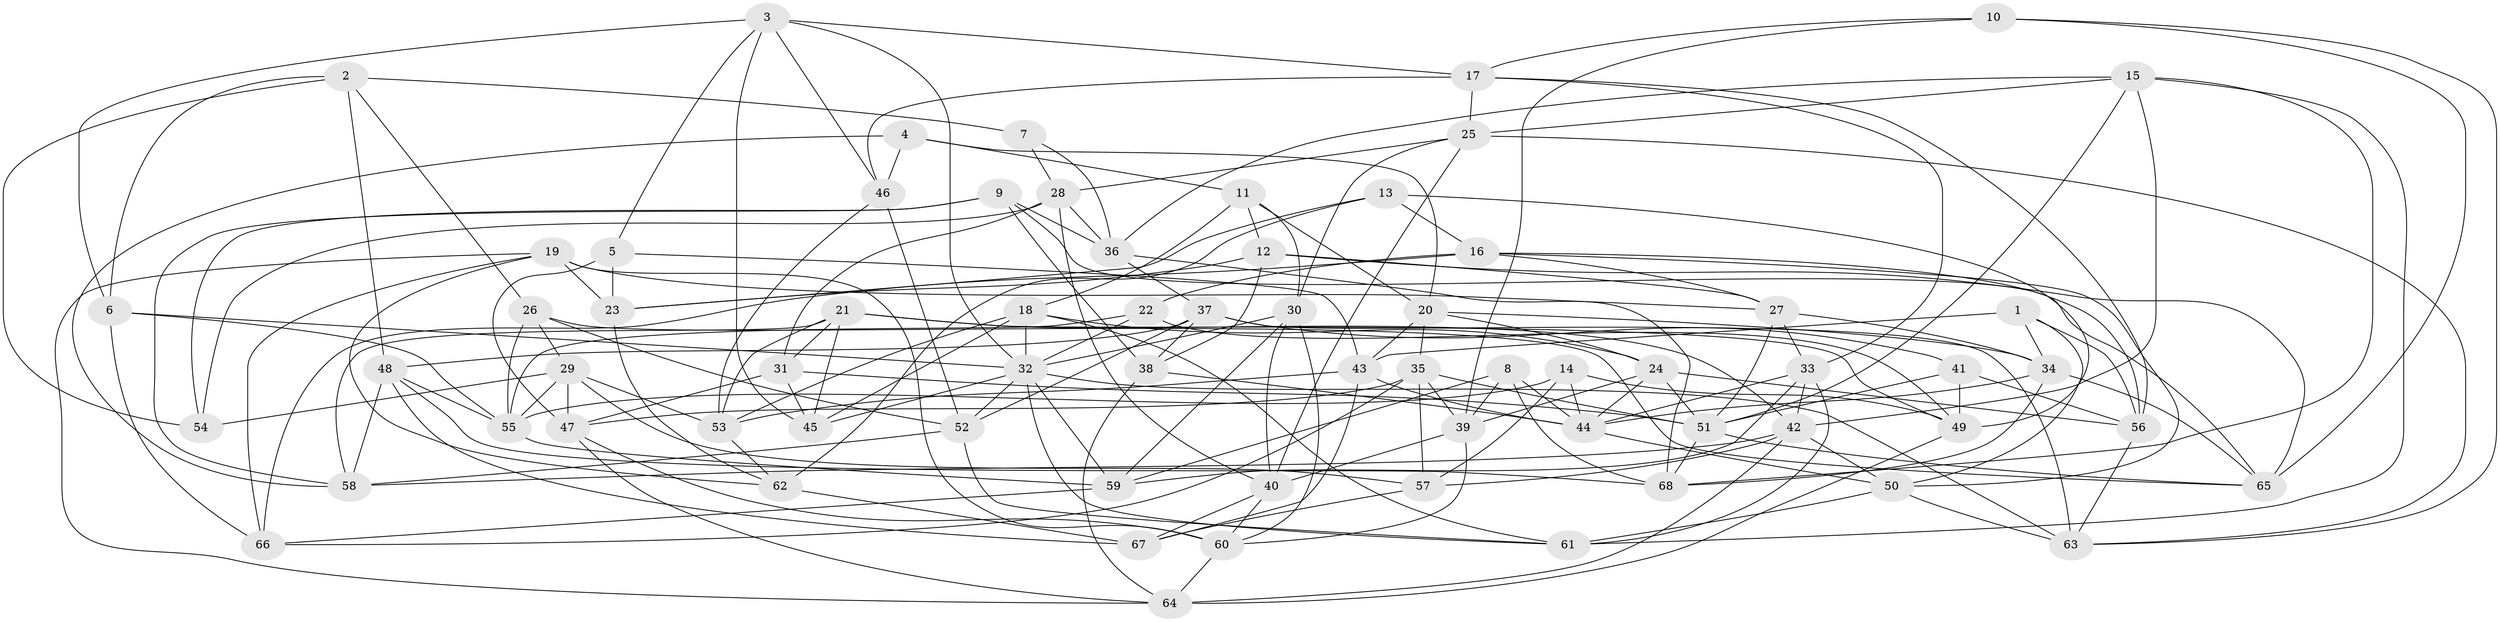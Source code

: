// original degree distribution, {4: 1.0}
// Generated by graph-tools (version 1.1) at 2025/38/03/04/25 23:38:07]
// undirected, 68 vertices, 190 edges
graph export_dot {
  node [color=gray90,style=filled];
  1;
  2;
  3;
  4;
  5;
  6;
  7;
  8;
  9;
  10;
  11;
  12;
  13;
  14;
  15;
  16;
  17;
  18;
  19;
  20;
  21;
  22;
  23;
  24;
  25;
  26;
  27;
  28;
  29;
  30;
  31;
  32;
  33;
  34;
  35;
  36;
  37;
  38;
  39;
  40;
  41;
  42;
  43;
  44;
  45;
  46;
  47;
  48;
  49;
  50;
  51;
  52;
  53;
  54;
  55;
  56;
  57;
  58;
  59;
  60;
  61;
  62;
  63;
  64;
  65;
  66;
  67;
  68;
  1 -- 34 [weight=1.0];
  1 -- 43 [weight=1.0];
  1 -- 50 [weight=1.0];
  1 -- 56 [weight=1.0];
  2 -- 6 [weight=1.0];
  2 -- 7 [weight=2.0];
  2 -- 26 [weight=1.0];
  2 -- 48 [weight=1.0];
  2 -- 54 [weight=1.0];
  3 -- 5 [weight=1.0];
  3 -- 6 [weight=1.0];
  3 -- 17 [weight=1.0];
  3 -- 32 [weight=1.0];
  3 -- 45 [weight=1.0];
  3 -- 46 [weight=1.0];
  4 -- 11 [weight=2.0];
  4 -- 20 [weight=1.0];
  4 -- 46 [weight=2.0];
  4 -- 58 [weight=1.0];
  5 -- 23 [weight=1.0];
  5 -- 43 [weight=1.0];
  5 -- 47 [weight=1.0];
  6 -- 32 [weight=1.0];
  6 -- 55 [weight=1.0];
  6 -- 66 [weight=2.0];
  7 -- 28 [weight=1.0];
  7 -- 36 [weight=1.0];
  8 -- 39 [weight=1.0];
  8 -- 44 [weight=1.0];
  8 -- 59 [weight=1.0];
  8 -- 68 [weight=1.0];
  9 -- 36 [weight=1.0];
  9 -- 38 [weight=2.0];
  9 -- 54 [weight=1.0];
  9 -- 58 [weight=1.0];
  9 -- 65 [weight=1.0];
  10 -- 17 [weight=1.0];
  10 -- 39 [weight=1.0];
  10 -- 63 [weight=1.0];
  10 -- 65 [weight=1.0];
  11 -- 12 [weight=1.0];
  11 -- 18 [weight=1.0];
  11 -- 20 [weight=1.0];
  11 -- 30 [weight=1.0];
  12 -- 23 [weight=2.0];
  12 -- 27 [weight=1.0];
  12 -- 38 [weight=1.0];
  12 -- 65 [weight=1.0];
  13 -- 16 [weight=1.0];
  13 -- 23 [weight=1.0];
  13 -- 49 [weight=1.0];
  13 -- 62 [weight=1.0];
  14 -- 44 [weight=1.0];
  14 -- 49 [weight=1.0];
  14 -- 55 [weight=1.0];
  14 -- 57 [weight=1.0];
  15 -- 25 [weight=1.0];
  15 -- 36 [weight=1.0];
  15 -- 42 [weight=1.0];
  15 -- 51 [weight=1.0];
  15 -- 61 [weight=1.0];
  15 -- 68 [weight=1.0];
  16 -- 22 [weight=1.0];
  16 -- 27 [weight=1.0];
  16 -- 50 [weight=1.0];
  16 -- 56 [weight=1.0];
  16 -- 66 [weight=1.0];
  17 -- 25 [weight=1.0];
  17 -- 33 [weight=1.0];
  17 -- 46 [weight=1.0];
  17 -- 56 [weight=1.0];
  18 -- 24 [weight=1.0];
  18 -- 32 [weight=1.0];
  18 -- 45 [weight=1.0];
  18 -- 53 [weight=1.0];
  18 -- 61 [weight=1.0];
  19 -- 23 [weight=1.0];
  19 -- 27 [weight=1.0];
  19 -- 60 [weight=1.0];
  19 -- 62 [weight=1.0];
  19 -- 64 [weight=1.0];
  19 -- 66 [weight=1.0];
  20 -- 24 [weight=1.0];
  20 -- 34 [weight=1.0];
  20 -- 35 [weight=1.0];
  20 -- 43 [weight=1.0];
  21 -- 31 [weight=1.0];
  21 -- 42 [weight=1.0];
  21 -- 45 [weight=1.0];
  21 -- 49 [weight=1.0];
  21 -- 53 [weight=1.0];
  21 -- 58 [weight=1.0];
  22 -- 32 [weight=1.0];
  22 -- 49 [weight=1.0];
  22 -- 55 [weight=1.0];
  23 -- 62 [weight=1.0];
  24 -- 39 [weight=1.0];
  24 -- 44 [weight=1.0];
  24 -- 51 [weight=1.0];
  24 -- 56 [weight=1.0];
  25 -- 28 [weight=1.0];
  25 -- 30 [weight=1.0];
  25 -- 40 [weight=1.0];
  25 -- 63 [weight=1.0];
  26 -- 29 [weight=1.0];
  26 -- 52 [weight=1.0];
  26 -- 55 [weight=2.0];
  26 -- 65 [weight=1.0];
  27 -- 33 [weight=1.0];
  27 -- 34 [weight=1.0];
  27 -- 51 [weight=1.0];
  28 -- 31 [weight=1.0];
  28 -- 36 [weight=1.0];
  28 -- 40 [weight=1.0];
  28 -- 54 [weight=1.0];
  29 -- 47 [weight=1.0];
  29 -- 53 [weight=1.0];
  29 -- 54 [weight=1.0];
  29 -- 55 [weight=1.0];
  29 -- 57 [weight=1.0];
  30 -- 32 [weight=1.0];
  30 -- 40 [weight=1.0];
  30 -- 59 [weight=1.0];
  30 -- 60 [weight=1.0];
  31 -- 45 [weight=2.0];
  31 -- 47 [weight=1.0];
  31 -- 51 [weight=1.0];
  32 -- 45 [weight=1.0];
  32 -- 52 [weight=1.0];
  32 -- 59 [weight=1.0];
  32 -- 61 [weight=1.0];
  32 -- 63 [weight=1.0];
  33 -- 42 [weight=1.0];
  33 -- 44 [weight=1.0];
  33 -- 59 [weight=1.0];
  33 -- 61 [weight=1.0];
  34 -- 44 [weight=1.0];
  34 -- 65 [weight=1.0];
  34 -- 68 [weight=1.0];
  35 -- 39 [weight=1.0];
  35 -- 47 [weight=1.0];
  35 -- 51 [weight=1.0];
  35 -- 57 [weight=1.0];
  35 -- 66 [weight=1.0];
  36 -- 37 [weight=1.0];
  36 -- 68 [weight=1.0];
  37 -- 38 [weight=1.0];
  37 -- 41 [weight=1.0];
  37 -- 48 [weight=1.0];
  37 -- 52 [weight=1.0];
  37 -- 63 [weight=1.0];
  38 -- 44 [weight=1.0];
  38 -- 64 [weight=1.0];
  39 -- 40 [weight=1.0];
  39 -- 60 [weight=1.0];
  40 -- 60 [weight=1.0];
  40 -- 67 [weight=1.0];
  41 -- 49 [weight=1.0];
  41 -- 51 [weight=1.0];
  41 -- 56 [weight=1.0];
  42 -- 50 [weight=1.0];
  42 -- 57 [weight=2.0];
  42 -- 58 [weight=1.0];
  42 -- 64 [weight=1.0];
  43 -- 44 [weight=1.0];
  43 -- 53 [weight=1.0];
  43 -- 67 [weight=1.0];
  44 -- 50 [weight=1.0];
  46 -- 52 [weight=1.0];
  46 -- 53 [weight=1.0];
  47 -- 60 [weight=1.0];
  47 -- 64 [weight=1.0];
  48 -- 55 [weight=1.0];
  48 -- 58 [weight=1.0];
  48 -- 67 [weight=1.0];
  48 -- 68 [weight=1.0];
  49 -- 64 [weight=1.0];
  50 -- 61 [weight=1.0];
  50 -- 63 [weight=1.0];
  51 -- 65 [weight=1.0];
  51 -- 68 [weight=1.0];
  52 -- 58 [weight=1.0];
  52 -- 61 [weight=1.0];
  53 -- 62 [weight=1.0];
  55 -- 59 [weight=1.0];
  56 -- 63 [weight=1.0];
  57 -- 67 [weight=1.0];
  59 -- 66 [weight=1.0];
  60 -- 64 [weight=1.0];
  62 -- 67 [weight=2.0];
}

